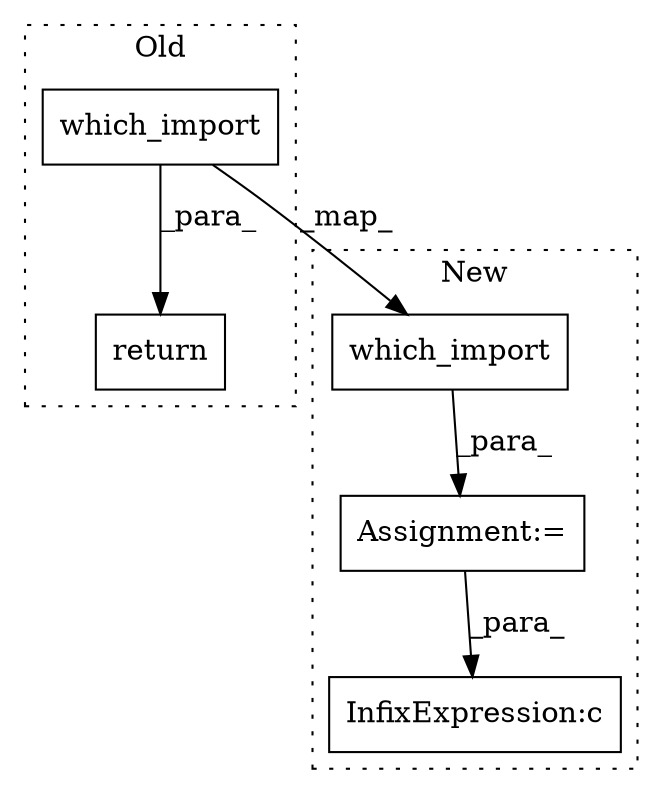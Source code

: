 digraph G {
subgraph cluster0 {
1 [label="which_import" a="32" s="702,739" l="13,1" shape="box"];
5 [label="return" a="41" s="695" l="7" shape="box"];
label = "Old";
style="dotted";
}
subgraph cluster1 {
2 [label="which_import" a="32" s="722,747" l="13,1" shape="box"];
3 [label="InfixExpression:c" a="27" s="767" l="4" shape="box"];
4 [label="Assignment:=" a="7" s="721" l="1" shape="box"];
label = "New";
style="dotted";
}
1 -> 5 [label="_para_"];
1 -> 2 [label="_map_"];
2 -> 4 [label="_para_"];
4 -> 3 [label="_para_"];
}